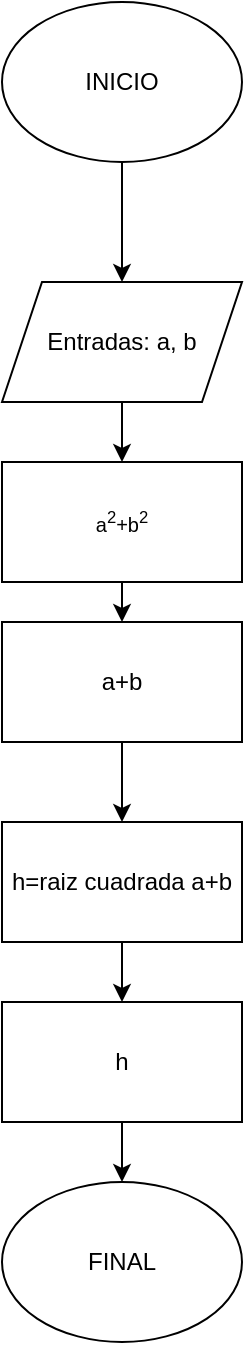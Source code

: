 <mxfile version="15.0.3" type="github">
  <diagram id="C46j4N7wlA61NLoDZI6X" name="Page-1">
    <mxGraphModel dx="1038" dy="556" grid="1" gridSize="10" guides="1" tooltips="1" connect="1" arrows="1" fold="1" page="1" pageScale="1" pageWidth="850" pageHeight="1100" math="0" shadow="0">
      <root>
        <mxCell id="0" />
        <mxCell id="1" parent="0" />
        <mxCell id="9YYCufKiKYUGbGlV2z2D-1" value="INICIO" style="ellipse;whiteSpace=wrap;html=1;" vertex="1" parent="1">
          <mxGeometry x="365" y="20" width="120" height="80" as="geometry" />
        </mxCell>
        <mxCell id="9YYCufKiKYUGbGlV2z2D-2" value="" style="endArrow=classic;html=1;exitX=0.5;exitY=1;exitDx=0;exitDy=0;entryX=0.5;entryY=0;entryDx=0;entryDy=0;" edge="1" parent="1" source="9YYCufKiKYUGbGlV2z2D-1" target="9YYCufKiKYUGbGlV2z2D-3">
          <mxGeometry width="50" height="50" relative="1" as="geometry">
            <mxPoint x="400" y="310" as="sourcePoint" />
            <mxPoint x="425" y="170" as="targetPoint" />
          </mxGeometry>
        </mxCell>
        <mxCell id="9YYCufKiKYUGbGlV2z2D-3" value="Entradas: a, b" style="shape=parallelogram;perimeter=parallelogramPerimeter;whiteSpace=wrap;html=1;fixedSize=1;" vertex="1" parent="1">
          <mxGeometry x="365" y="160" width="120" height="60" as="geometry" />
        </mxCell>
        <mxCell id="9YYCufKiKYUGbGlV2z2D-5" value="" style="endArrow=classic;html=1;exitX=0.5;exitY=1;exitDx=0;exitDy=0;" edge="1" parent="1" source="9YYCufKiKYUGbGlV2z2D-3" target="9YYCufKiKYUGbGlV2z2D-6">
          <mxGeometry width="50" height="50" relative="1" as="geometry">
            <mxPoint x="400" y="310" as="sourcePoint" />
            <mxPoint x="425" y="270" as="targetPoint" />
          </mxGeometry>
        </mxCell>
        <mxCell id="9YYCufKiKYUGbGlV2z2D-6" value="&lt;span style=&quot;font-size: 10px&quot;&gt;a&lt;sup&gt;2&lt;/sup&gt;+b&lt;sup&gt;2&lt;/sup&gt;&lt;/span&gt;" style="rounded=0;whiteSpace=wrap;html=1;" vertex="1" parent="1">
          <mxGeometry x="365" y="250" width="120" height="60" as="geometry" />
        </mxCell>
        <mxCell id="9YYCufKiKYUGbGlV2z2D-7" value="" style="endArrow=classic;html=1;exitX=0.5;exitY=1;exitDx=0;exitDy=0;" edge="1" parent="1" source="9YYCufKiKYUGbGlV2z2D-6" target="9YYCufKiKYUGbGlV2z2D-8">
          <mxGeometry width="50" height="50" relative="1" as="geometry">
            <mxPoint x="400" y="310" as="sourcePoint" />
            <mxPoint x="425" y="360" as="targetPoint" />
          </mxGeometry>
        </mxCell>
        <mxCell id="9YYCufKiKYUGbGlV2z2D-8" value="a+b" style="rounded=0;whiteSpace=wrap;html=1;" vertex="1" parent="1">
          <mxGeometry x="365" y="330" width="120" height="60" as="geometry" />
        </mxCell>
        <mxCell id="9YYCufKiKYUGbGlV2z2D-9" value="h=raiz cuadrada a+b" style="rounded=0;whiteSpace=wrap;html=1;" vertex="1" parent="1">
          <mxGeometry x="365" y="430" width="120" height="60" as="geometry" />
        </mxCell>
        <mxCell id="9YYCufKiKYUGbGlV2z2D-10" value="" style="endArrow=classic;html=1;exitX=0.5;exitY=1;exitDx=0;exitDy=0;entryX=0.5;entryY=0;entryDx=0;entryDy=0;" edge="1" parent="1" source="9YYCufKiKYUGbGlV2z2D-8" target="9YYCufKiKYUGbGlV2z2D-9">
          <mxGeometry width="50" height="50" relative="1" as="geometry">
            <mxPoint x="330" y="400" as="sourcePoint" />
            <mxPoint x="450" y="260" as="targetPoint" />
          </mxGeometry>
        </mxCell>
        <mxCell id="9YYCufKiKYUGbGlV2z2D-11" value="" style="endArrow=classic;html=1;exitX=0.5;exitY=1;exitDx=0;exitDy=0;" edge="1" parent="1" source="9YYCufKiKYUGbGlV2z2D-9" target="9YYCufKiKYUGbGlV2z2D-12">
          <mxGeometry width="50" height="50" relative="1" as="geometry">
            <mxPoint x="400" y="310" as="sourcePoint" />
            <mxPoint x="425" y="520" as="targetPoint" />
          </mxGeometry>
        </mxCell>
        <mxCell id="9YYCufKiKYUGbGlV2z2D-12" value="h" style="rounded=0;whiteSpace=wrap;html=1;" vertex="1" parent="1">
          <mxGeometry x="365" y="520" width="120" height="60" as="geometry" />
        </mxCell>
        <mxCell id="9YYCufKiKYUGbGlV2z2D-13" value="" style="endArrow=classic;html=1;exitX=0.5;exitY=1;exitDx=0;exitDy=0;" edge="1" parent="1" source="9YYCufKiKYUGbGlV2z2D-12" target="9YYCufKiKYUGbGlV2z2D-14">
          <mxGeometry width="50" height="50" relative="1" as="geometry">
            <mxPoint x="400" y="410" as="sourcePoint" />
            <mxPoint x="425" y="620" as="targetPoint" />
          </mxGeometry>
        </mxCell>
        <mxCell id="9YYCufKiKYUGbGlV2z2D-14" value="FINAL" style="ellipse;whiteSpace=wrap;html=1;" vertex="1" parent="1">
          <mxGeometry x="365" y="610" width="120" height="80" as="geometry" />
        </mxCell>
      </root>
    </mxGraphModel>
  </diagram>
</mxfile>
